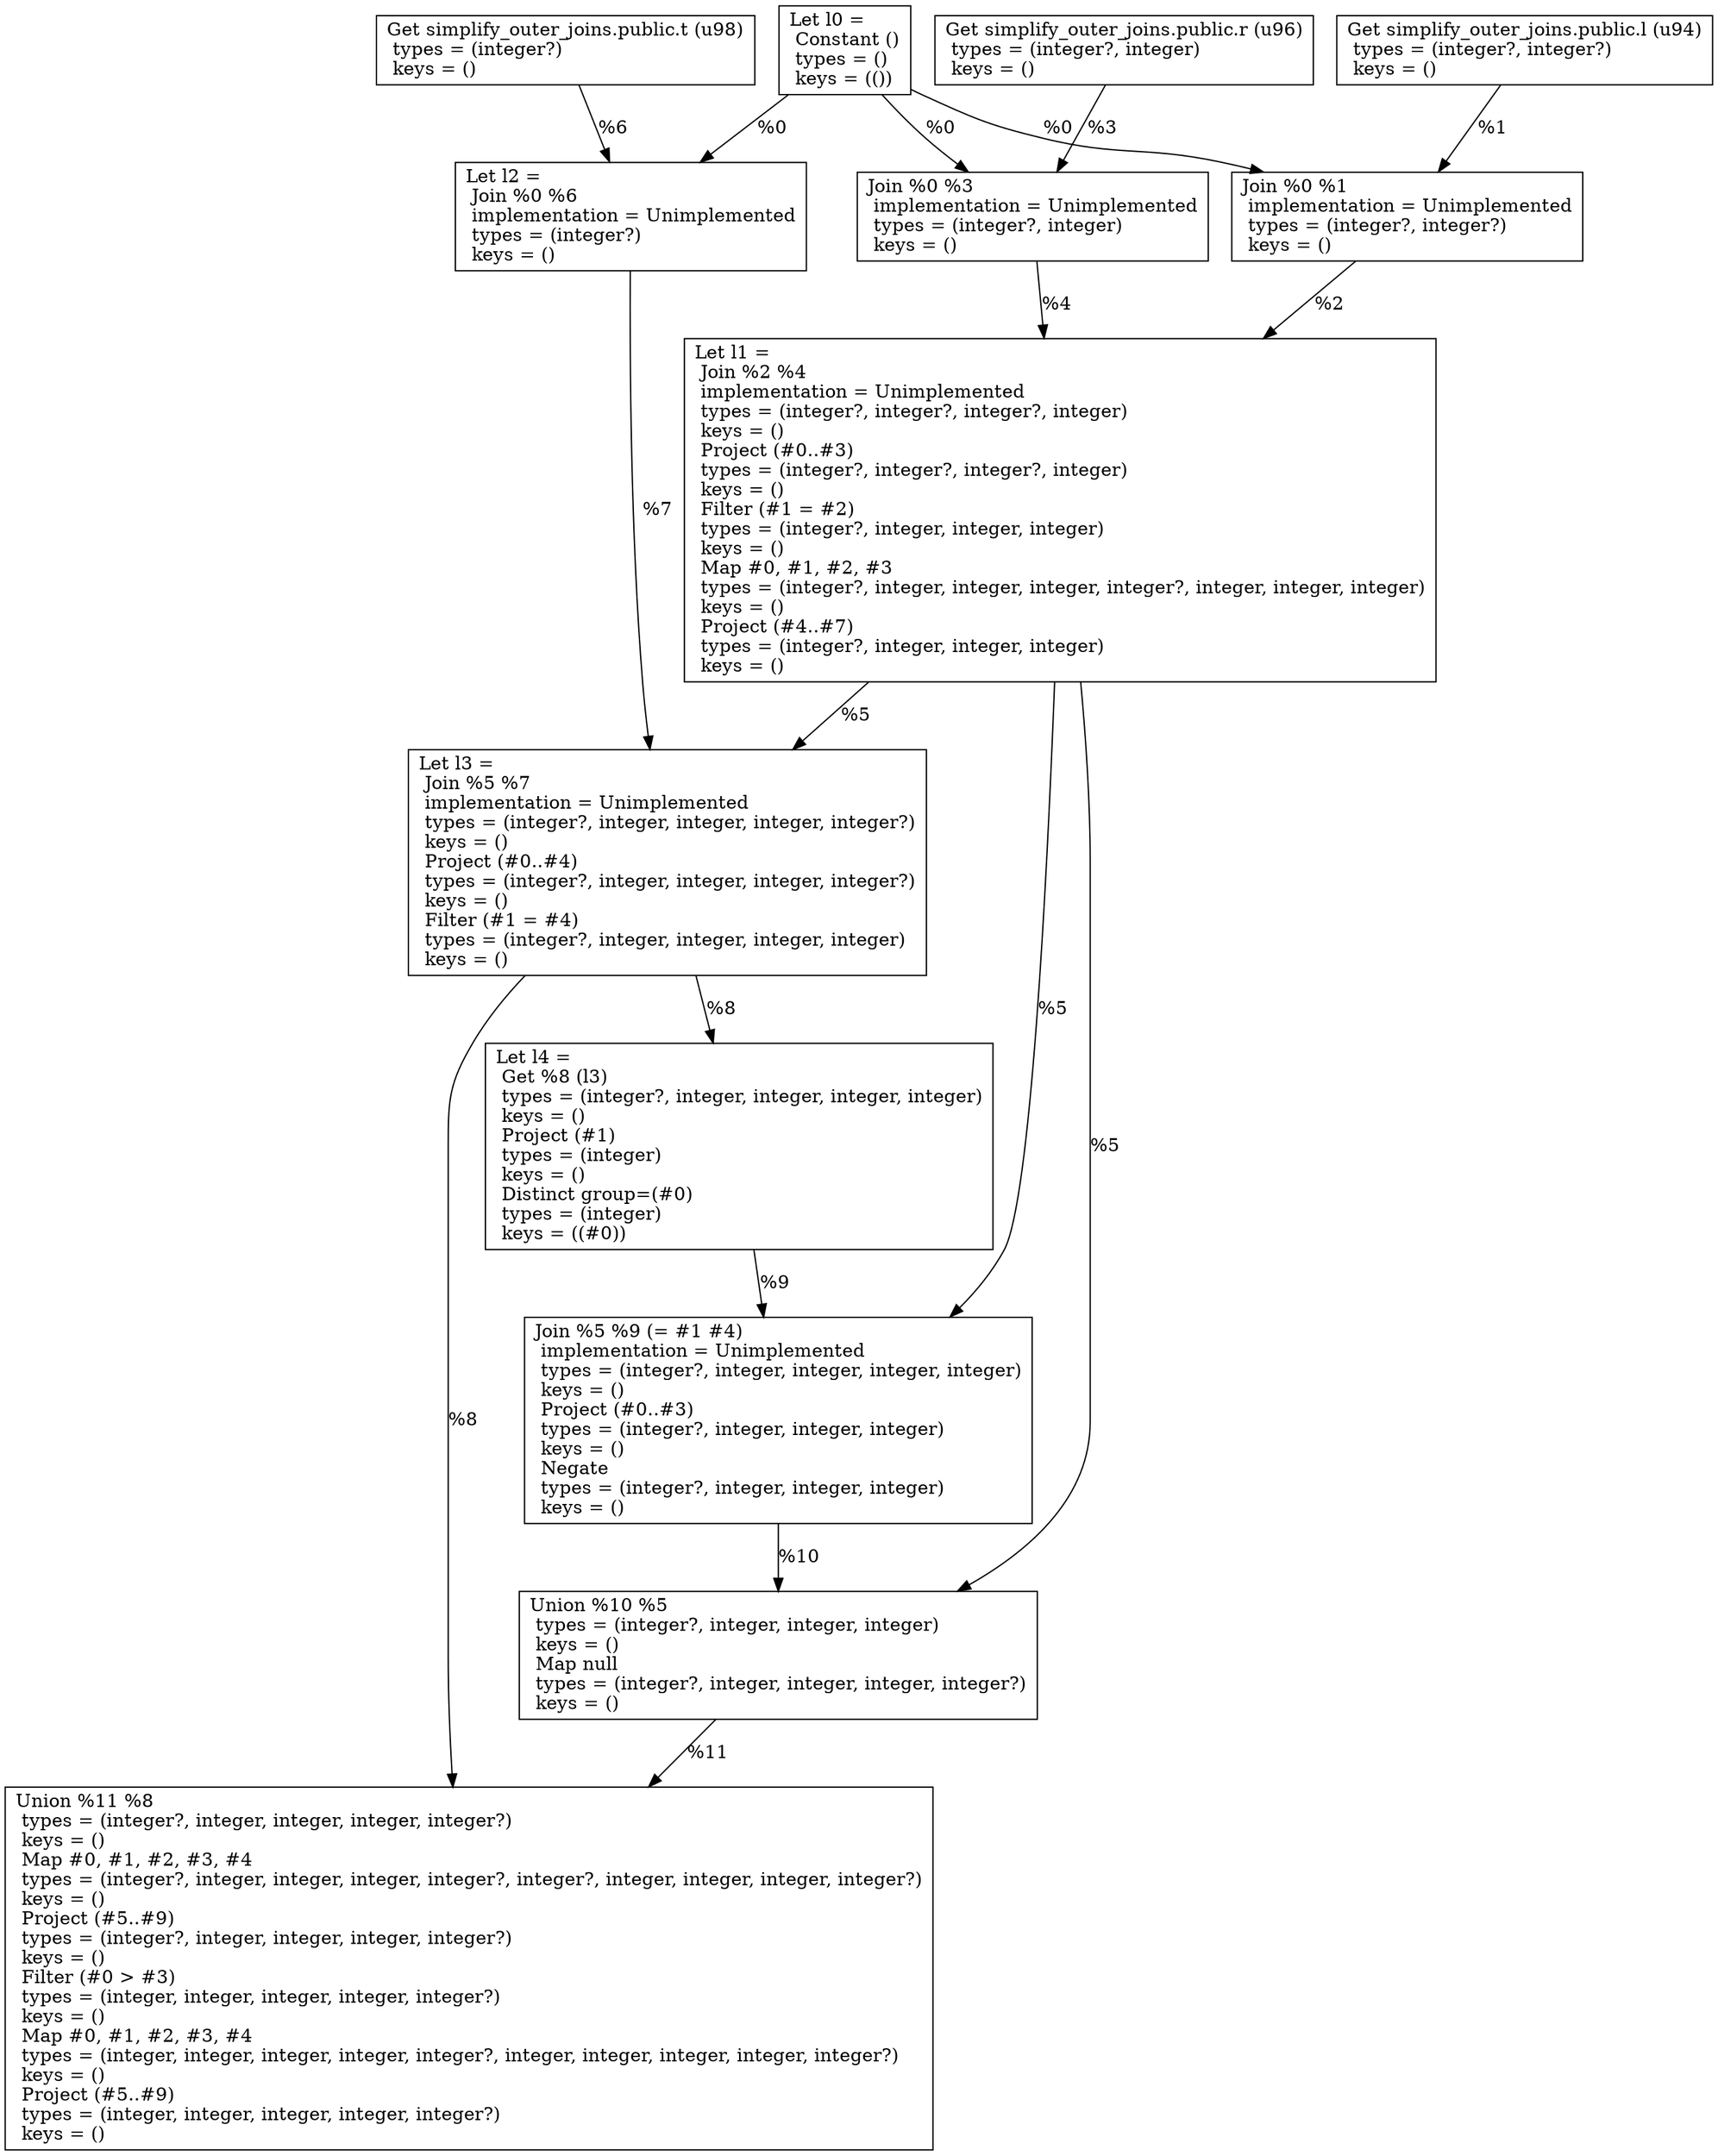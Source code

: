 digraph G {
    node0 [shape = record, label="Let l0 =\l Constant ()\l  types = ()\l  keys = (())\l"]
    node1 [shape = record, label=" Get simplify_outer_joins.public.l (u94)\l  types = (integer?, integer?)\l  keys = ()\l"]
    node2 [shape = record, label=" Join %0 %1\l  implementation = Unimplemented\l  types = (integer?, integer?)\l  keys = ()\l"]
    node3 [shape = record, label=" Get simplify_outer_joins.public.r (u96)\l  types = (integer?, integer)\l  keys = ()\l"]
    node4 [shape = record, label=" Join %0 %3\l  implementation = Unimplemented\l  types = (integer?, integer)\l  keys = ()\l"]
    node5 [shape = record, label="Let l1 =\l Join %2 %4\l  implementation = Unimplemented\l  types = (integer?, integer?, integer?, integer)\l  keys = ()\l Project (#0..#3)\l  types = (integer?, integer?, integer?, integer)\l  keys = ()\l Filter (#1 = #2)\l  types = (integer?, integer, integer, integer)\l  keys = ()\l Map #0, #1, #2, #3\l  types = (integer?, integer, integer, integer, integer?, integer, integer, integer)\l  keys = ()\l Project (#4..#7)\l  types = (integer?, integer, integer, integer)\l  keys = ()\l"]
    node6 [shape = record, label=" Get simplify_outer_joins.public.t (u98)\l  types = (integer?)\l  keys = ()\l"]
    node7 [shape = record, label="Let l2 =\l Join %0 %6\l  implementation = Unimplemented\l  types = (integer?)\l  keys = ()\l"]
    node8 [shape = record, label="Let l3 =\l Join %5 %7\l  implementation = Unimplemented\l  types = (integer?, integer, integer, integer, integer?)\l  keys = ()\l Project (#0..#4)\l  types = (integer?, integer, integer, integer, integer?)\l  keys = ()\l Filter (#1 = #4)\l  types = (integer?, integer, integer, integer, integer)\l  keys = ()\l"]
    node9 [shape = record, label="Let l4 =\l Get %8 (l3)\l  types = (integer?, integer, integer, integer, integer)\l  keys = ()\l Project (#1)\l  types = (integer)\l  keys = ()\l Distinct group=(#0)\l  types = (integer)\l  keys = ((#0))\l"]
    node10 [shape = record, label=" Join %5 %9 (= #1 #4)\l  implementation = Unimplemented\l  types = (integer?, integer, integer, integer, integer)\l  keys = ()\l Project (#0..#3)\l  types = (integer?, integer, integer, integer)\l  keys = ()\l Negate\l  types = (integer?, integer, integer, integer)\l  keys = ()\l"]
    node11 [shape = record, label=" Union %10 %5\l  types = (integer?, integer, integer, integer)\l  keys = ()\l Map null\l  types = (integer?, integer, integer, integer, integer?)\l  keys = ()\l"]
    node12 [shape = record, label=" Union %11 %8\l  types = (integer?, integer, integer, integer, integer?)\l  keys = ()\l Map #0, #1, #2, #3, #4\l  types = (integer?, integer, integer, integer, integer?, integer?, integer, integer, integer, integer?)\l  keys = ()\l Project (#5..#9)\l  types = (integer?, integer, integer, integer, integer?)\l  keys = ()\l Filter (#0 \> #3)\l  types = (integer, integer, integer, integer, integer?)\l  keys = ()\l Map #0, #1, #2, #3, #4\l  types = (integer, integer, integer, integer, integer?, integer, integer, integer, integer, integer?)\l  keys = ()\l Project (#5..#9)\l  types = (integer, integer, integer, integer, integer?)\l  keys = ()\l"]
    node0 -> node4 [label = "%0\l"]
    node7 -> node8 [label = "%7\l"]
    node5 -> node10 [label = "%5\l"]
    node10 -> node11 [label = "%10\l"]
    node11 -> node12 [label = "%11\l"]
    node8 -> node9 [label = "%8\l"]
    node8 -> node12 [label = "%8\l"]
    node0 -> node2 [label = "%0\l"]
    node6 -> node7 [label = "%6\l"]
    node9 -> node10 [label = "%9\l"]
    node5 -> node11 [label = "%5\l"]
    node5 -> node8 [label = "%5\l"]
    node0 -> node7 [label = "%0\l"]
    node3 -> node4 [label = "%3\l"]
    node2 -> node5 [label = "%2\l"]
    node1 -> node2 [label = "%1\l"]
    node4 -> node5 [label = "%4\l"]
}
